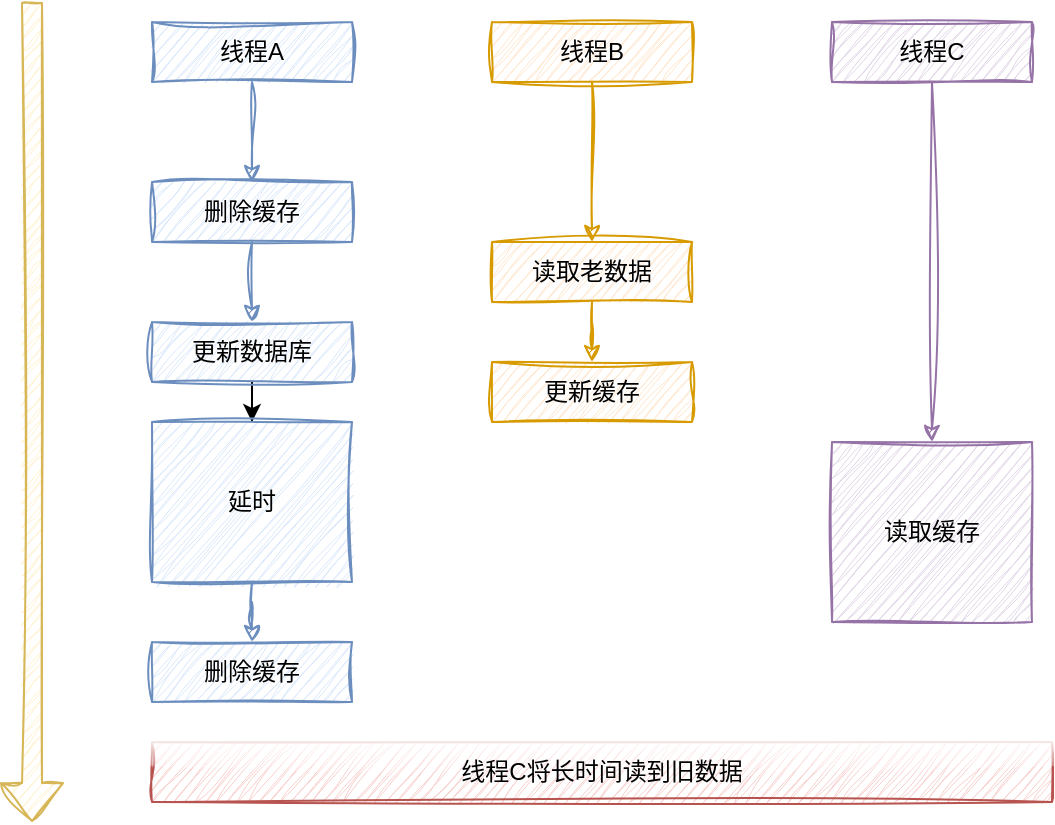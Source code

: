 <mxfile version="20.8.1" type="github">
  <diagram id="a8aPShCq_UQid2ik2_DB" name="第 1 页">
    <mxGraphModel dx="1434" dy="764" grid="1" gridSize="10" guides="1" tooltips="1" connect="1" arrows="1" fold="1" page="1" pageScale="1" pageWidth="2500" pageHeight="1600" math="0" shadow="0">
      <root>
        <mxCell id="0" />
        <mxCell id="1" parent="0" />
        <mxCell id="IvCIBFCN0AuGguPWQZP_-1" value="" style="shape=flexArrow;endArrow=classic;html=1;rounded=0;sketch=1;curveFitting=1;jiggle=2;fillColor=#fff2cc;strokeColor=#d6b656;" edge="1" parent="1">
          <mxGeometry width="50" height="50" relative="1" as="geometry">
            <mxPoint x="200" y="190" as="sourcePoint" />
            <mxPoint x="200" y="600" as="targetPoint" />
          </mxGeometry>
        </mxCell>
        <mxCell id="IvCIBFCN0AuGguPWQZP_-6" value="" style="edgeStyle=orthogonalEdgeStyle;rounded=0;orthogonalLoop=1;jettySize=auto;html=1;fillColor=#dae8fc;strokeColor=#6c8ebf;sketch=1;curveFitting=1;jiggle=2;" edge="1" parent="1" source="IvCIBFCN0AuGguPWQZP_-2" target="IvCIBFCN0AuGguPWQZP_-5">
          <mxGeometry relative="1" as="geometry" />
        </mxCell>
        <mxCell id="IvCIBFCN0AuGguPWQZP_-2" value="线程A" style="rounded=0;whiteSpace=wrap;html=1;fillColor=#dae8fc;strokeColor=#6c8ebf;sketch=1;curveFitting=1;jiggle=2;" vertex="1" parent="1">
          <mxGeometry x="260" y="200" width="100" height="30" as="geometry" />
        </mxCell>
        <mxCell id="IvCIBFCN0AuGguPWQZP_-17" style="edgeStyle=orthogonalEdgeStyle;rounded=0;orthogonalLoop=1;jettySize=auto;html=1;exitX=0.5;exitY=1;exitDx=0;exitDy=0;fillColor=#ffe6cc;strokeColor=#d79b00;sketch=1;curveFitting=1;jiggle=2;" edge="1" parent="1" source="IvCIBFCN0AuGguPWQZP_-3" target="IvCIBFCN0AuGguPWQZP_-13">
          <mxGeometry relative="1" as="geometry" />
        </mxCell>
        <mxCell id="IvCIBFCN0AuGguPWQZP_-3" value="线程B" style="rounded=0;whiteSpace=wrap;html=1;fillColor=#ffe6cc;strokeColor=#d79b00;sketch=1;curveFitting=1;jiggle=2;" vertex="1" parent="1">
          <mxGeometry x="430" y="200" width="100" height="30" as="geometry" />
        </mxCell>
        <mxCell id="IvCIBFCN0AuGguPWQZP_-8" value="" style="edgeStyle=orthogonalEdgeStyle;rounded=0;orthogonalLoop=1;jettySize=auto;html=1;fillColor=#dae8fc;strokeColor=#6c8ebf;sketch=1;curveFitting=1;jiggle=2;" edge="1" parent="1" source="IvCIBFCN0AuGguPWQZP_-5" target="IvCIBFCN0AuGguPWQZP_-7">
          <mxGeometry relative="1" as="geometry" />
        </mxCell>
        <mxCell id="IvCIBFCN0AuGguPWQZP_-5" value="删除缓存" style="rounded=0;whiteSpace=wrap;html=1;fillColor=#dae8fc;strokeColor=#6c8ebf;sketch=1;curveFitting=1;jiggle=2;" vertex="1" parent="1">
          <mxGeometry x="260" y="280" width="100" height="30" as="geometry" />
        </mxCell>
        <mxCell id="IvCIBFCN0AuGguPWQZP_-10" value="" style="edgeStyle=orthogonalEdgeStyle;rounded=0;orthogonalLoop=1;jettySize=auto;html=1;" edge="1" parent="1" source="IvCIBFCN0AuGguPWQZP_-7" target="IvCIBFCN0AuGguPWQZP_-9">
          <mxGeometry relative="1" as="geometry" />
        </mxCell>
        <mxCell id="IvCIBFCN0AuGguPWQZP_-7" value="更新数据库" style="rounded=0;whiteSpace=wrap;html=1;fillColor=#dae8fc;strokeColor=#6c8ebf;sketch=1;curveFitting=1;jiggle=2;" vertex="1" parent="1">
          <mxGeometry x="260" y="350" width="100" height="30" as="geometry" />
        </mxCell>
        <mxCell id="IvCIBFCN0AuGguPWQZP_-12" value="" style="edgeStyle=orthogonalEdgeStyle;rounded=0;orthogonalLoop=1;jettySize=auto;html=1;fillColor=#dae8fc;strokeColor=#6c8ebf;sketch=1;curveFitting=1;jiggle=2;" edge="1" parent="1" source="IvCIBFCN0AuGguPWQZP_-9" target="IvCIBFCN0AuGguPWQZP_-11">
          <mxGeometry relative="1" as="geometry" />
        </mxCell>
        <mxCell id="IvCIBFCN0AuGguPWQZP_-9" value="延时" style="rounded=0;whiteSpace=wrap;html=1;fillColor=#dae8fc;strokeColor=#6c8ebf;sketch=1;curveFitting=1;jiggle=2;" vertex="1" parent="1">
          <mxGeometry x="260" y="400" width="100" height="80" as="geometry" />
        </mxCell>
        <mxCell id="IvCIBFCN0AuGguPWQZP_-11" value="删除缓存" style="rounded=0;whiteSpace=wrap;html=1;fillColor=#dae8fc;strokeColor=#6c8ebf;sketch=1;curveFitting=1;jiggle=2;" vertex="1" parent="1">
          <mxGeometry x="260" y="510" width="100" height="30" as="geometry" />
        </mxCell>
        <mxCell id="IvCIBFCN0AuGguPWQZP_-15" value="" style="edgeStyle=orthogonalEdgeStyle;rounded=0;orthogonalLoop=1;jettySize=auto;html=1;sketch=1;curveFitting=1;jiggle=2;fillColor=#ffe6cc;strokeColor=#d79b00;" edge="1" parent="1" source="IvCIBFCN0AuGguPWQZP_-13" target="IvCIBFCN0AuGguPWQZP_-14">
          <mxGeometry relative="1" as="geometry" />
        </mxCell>
        <mxCell id="IvCIBFCN0AuGguPWQZP_-13" value="读取老数据" style="rounded=0;whiteSpace=wrap;html=1;fillColor=#ffe6cc;strokeColor=#d79b00;sketch=1;curveFitting=1;jiggle=2;" vertex="1" parent="1">
          <mxGeometry x="430" y="310" width="100" height="30" as="geometry" />
        </mxCell>
        <mxCell id="IvCIBFCN0AuGguPWQZP_-14" value="更新缓存" style="rounded=0;whiteSpace=wrap;html=1;fillColor=#ffe6cc;strokeColor=#d79b00;sketch=1;curveFitting=1;jiggle=2;" vertex="1" parent="1">
          <mxGeometry x="430" y="370" width="100" height="30" as="geometry" />
        </mxCell>
        <mxCell id="IvCIBFCN0AuGguPWQZP_-19" value="" style="edgeStyle=orthogonalEdgeStyle;rounded=0;orthogonalLoop=1;jettySize=auto;html=1;fillColor=#e1d5e7;strokeColor=#9673a6;sketch=1;curveFitting=1;jiggle=2;" edge="1" parent="1" source="IvCIBFCN0AuGguPWQZP_-16" target="IvCIBFCN0AuGguPWQZP_-18">
          <mxGeometry relative="1" as="geometry" />
        </mxCell>
        <mxCell id="IvCIBFCN0AuGguPWQZP_-16" value="线程C" style="rounded=0;whiteSpace=wrap;html=1;fillColor=#e1d5e7;strokeColor=#9673a6;sketch=1;curveFitting=1;jiggle=2;" vertex="1" parent="1">
          <mxGeometry x="600" y="200" width="100" height="30" as="geometry" />
        </mxCell>
        <mxCell id="IvCIBFCN0AuGguPWQZP_-18" value="读取缓存" style="rounded=0;whiteSpace=wrap;html=1;fillColor=#e1d5e7;strokeColor=#9673a6;sketch=1;curveFitting=1;jiggle=2;" vertex="1" parent="1">
          <mxGeometry x="600" y="410" width="100" height="90" as="geometry" />
        </mxCell>
        <mxCell id="IvCIBFCN0AuGguPWQZP_-20" value="线程C将长时间读到旧数据" style="rounded=0;whiteSpace=wrap;html=1;fillColor=#f8cecc;strokeColor=#b85450;glass=1;sketch=1;curveFitting=1;jiggle=2;" vertex="1" parent="1">
          <mxGeometry x="260" y="560" width="450" height="30" as="geometry" />
        </mxCell>
      </root>
    </mxGraphModel>
  </diagram>
</mxfile>
